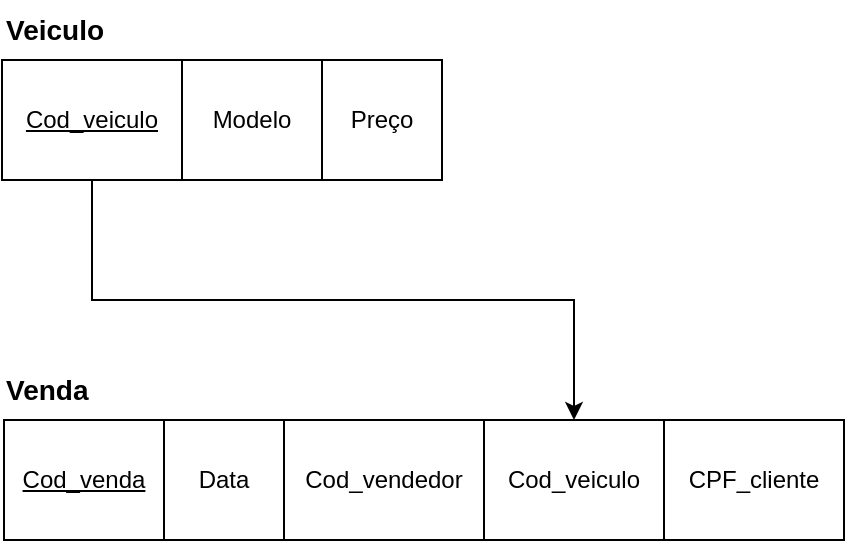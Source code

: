 <mxfile version="21.1.1" type="github">
  <diagram name="Página-1" id="kZkRJ4Y5xZ0ikxRFt28S">
    <mxGraphModel dx="833" dy="492" grid="1" gridSize="10" guides="1" tooltips="1" connect="1" arrows="1" fold="1" page="1" pageScale="1" pageWidth="827" pageHeight="1169" math="0" shadow="0">
      <root>
        <mxCell id="0" />
        <mxCell id="1" parent="0" />
        <mxCell id="rwcHsPqlEcL446Yb8pKd-1" value="&lt;b&gt;&lt;font style=&quot;font-size: 14px;&quot;&gt;Venda&lt;/font&gt;&lt;/b&gt;" style="text;html=1;strokeColor=none;fillColor=none;align=left;verticalAlign=middle;whiteSpace=wrap;rounded=0;" vertex="1" parent="1">
          <mxGeometry x="244" y="260" width="60" height="30" as="geometry" />
        </mxCell>
        <mxCell id="rwcHsPqlEcL446Yb8pKd-2" value="Data" style="rounded=0;whiteSpace=wrap;html=1;" vertex="1" parent="1">
          <mxGeometry x="325" y="290" width="60" height="60" as="geometry" />
        </mxCell>
        <mxCell id="rwcHsPqlEcL446Yb8pKd-3" value="Cod_vendedor" style="rounded=0;whiteSpace=wrap;html=1;" vertex="1" parent="1">
          <mxGeometry x="385" y="290" width="100" height="60" as="geometry" />
        </mxCell>
        <mxCell id="rwcHsPqlEcL446Yb8pKd-4" value="CPF_cliente" style="rounded=0;whiteSpace=wrap;html=1;" vertex="1" parent="1">
          <mxGeometry x="575" y="290" width="90" height="60" as="geometry" />
        </mxCell>
        <mxCell id="rwcHsPqlEcL446Yb8pKd-5" value="Cod_veiculo" style="rounded=0;whiteSpace=wrap;html=1;" vertex="1" parent="1">
          <mxGeometry x="485" y="290" width="90" height="60" as="geometry" />
        </mxCell>
        <mxCell id="rwcHsPqlEcL446Yb8pKd-6" value="&lt;b&gt;&lt;font style=&quot;font-size: 14px;&quot;&gt;Veiculo&lt;/font&gt;&lt;/b&gt;" style="text;html=1;strokeColor=none;fillColor=none;align=left;verticalAlign=middle;whiteSpace=wrap;rounded=0;" vertex="1" parent="1">
          <mxGeometry x="244" y="80" width="60" height="30" as="geometry" />
        </mxCell>
        <mxCell id="rwcHsPqlEcL446Yb8pKd-12" style="edgeStyle=orthogonalEdgeStyle;rounded=0;orthogonalLoop=1;jettySize=auto;html=1;exitX=0.5;exitY=1;exitDx=0;exitDy=0;entryX=0.5;entryY=0;entryDx=0;entryDy=0;" edge="1" parent="1" source="rwcHsPqlEcL446Yb8pKd-7" target="rwcHsPqlEcL446Yb8pKd-5">
          <mxGeometry relative="1" as="geometry" />
        </mxCell>
        <mxCell id="rwcHsPqlEcL446Yb8pKd-7" value="&lt;u&gt;Cod_veiculo&lt;/u&gt;" style="rounded=0;whiteSpace=wrap;html=1;" vertex="1" parent="1">
          <mxGeometry x="244" y="110" width="90" height="60" as="geometry" />
        </mxCell>
        <mxCell id="rwcHsPqlEcL446Yb8pKd-8" value="Modelo" style="rounded=0;whiteSpace=wrap;html=1;" vertex="1" parent="1">
          <mxGeometry x="334" y="110" width="70" height="60" as="geometry" />
        </mxCell>
        <mxCell id="rwcHsPqlEcL446Yb8pKd-9" value="Preço" style="rounded=0;whiteSpace=wrap;html=1;" vertex="1" parent="1">
          <mxGeometry x="404" y="110" width="60" height="60" as="geometry" />
        </mxCell>
        <mxCell id="rwcHsPqlEcL446Yb8pKd-11" value="&lt;u&gt;Cod_venda&lt;/u&gt;" style="rounded=0;whiteSpace=wrap;html=1;" vertex="1" parent="1">
          <mxGeometry x="245" y="290" width="80" height="60" as="geometry" />
        </mxCell>
      </root>
    </mxGraphModel>
  </diagram>
</mxfile>
